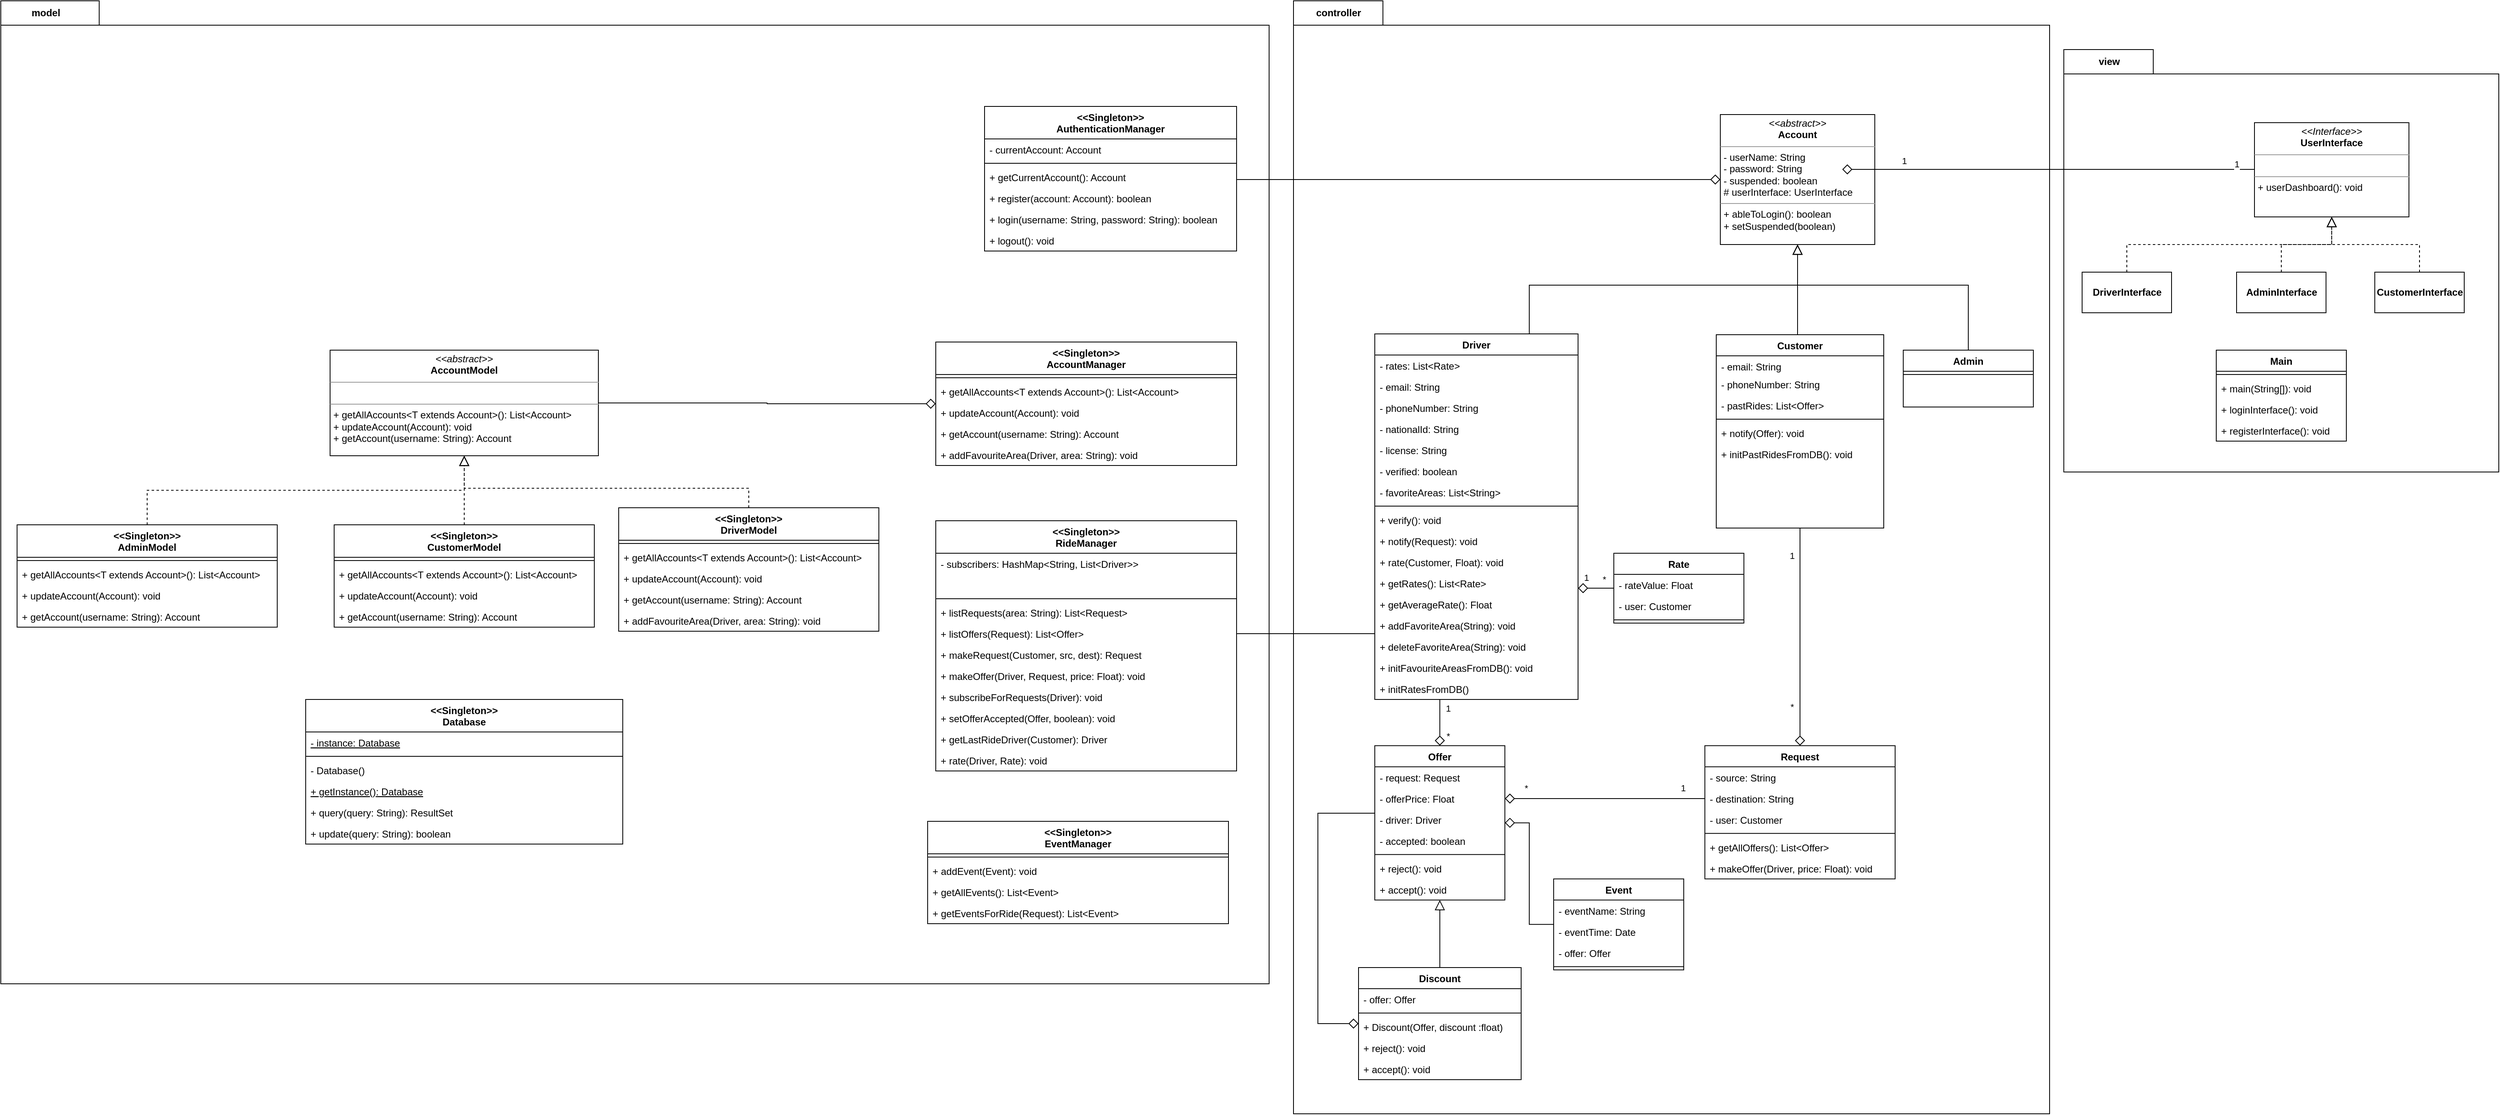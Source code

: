 <mxfile version="16.0.2" type="device"><diagram id="C5RBs43oDa-KdzZeNtuy" name="Page-1"><mxGraphModel dx="4239" dy="2742" grid="1" gridSize="10" guides="1" tooltips="1" connect="1" arrows="1" fold="1" page="1" pageScale="1" pageWidth="827" pageHeight="1169" math="0" shadow="0"><root><mxCell id="WIyWlLk6GJQsqaUBKTNV-0"/><mxCell id="WIyWlLk6GJQsqaUBKTNV-1" parent="WIyWlLk6GJQsqaUBKTNV-0"/><mxCell id="iBT3QhNaHT7GA6XLLsNR-63" value="controller" style="shape=folder;fontStyle=1;tabWidth=110;tabHeight=30;tabPosition=left;html=1;boundedLbl=1;labelInHeader=1;container=1;collapsible=0;recursiveResize=0;" vertex="1" parent="WIyWlLk6GJQsqaUBKTNV-1"><mxGeometry x="60" y="-90" width="930" height="1370" as="geometry"/></mxCell><mxCell id="iBT3QhNaHT7GA6XLLsNR-61" value="view" style="shape=folder;fontStyle=1;tabWidth=110;tabHeight=30;tabPosition=left;html=1;boundedLbl=1;labelInHeader=1;container=1;collapsible=0;recursiveResize=0;" vertex="1" parent="WIyWlLk6GJQsqaUBKTNV-1"><mxGeometry x="1007.5" y="-30" width="535" height="520" as="geometry"/></mxCell><mxCell id="iBT3QhNaHT7GA6XLLsNR-59" value="model" style="shape=folder;fontStyle=1;tabWidth=110;tabHeight=30;tabPosition=left;html=1;boundedLbl=1;labelInHeader=1;container=1;collapsible=0;recursiveResize=0;" vertex="1" parent="WIyWlLk6GJQsqaUBKTNV-1"><mxGeometry x="-1530" y="-90" width="1560" height="1210" as="geometry"/></mxCell><mxCell id="w5iB4dzZolfaCFKxt3o3-48" style="edgeStyle=elbowEdgeStyle;rounded=0;orthogonalLoop=1;jettySize=auto;html=1;endArrow=diamond;endFill=0;startSize=6;endSize=10;" parent="WIyWlLk6GJQsqaUBKTNV-1" source="zkfFHV4jXpPFQw0GAbJ--6" target="w5iB4dzZolfaCFKxt3o3-8" edge="1"><mxGeometry relative="1" as="geometry"><mxPoint x="240" y="802" as="sourcePoint"/></mxGeometry></mxCell><mxCell id="w5iB4dzZolfaCFKxt3o3-51" value="1" style="edgeLabel;html=1;align=center;verticalAlign=middle;resizable=0;points=[];" parent="w5iB4dzZolfaCFKxt3o3-48" vertex="1" connectable="0"><mxGeometry x="-0.673" y="1" relative="1" as="geometry"><mxPoint x="9" y="1" as="offset"/></mxGeometry></mxCell><mxCell id="w5iB4dzZolfaCFKxt3o3-52" value="*" style="edgeLabel;html=1;align=center;verticalAlign=middle;resizable=0;points=[];" parent="w5iB4dzZolfaCFKxt3o3-48" vertex="1" connectable="0"><mxGeometry x="0.577" y="2" relative="1" as="geometry"><mxPoint x="8" as="offset"/></mxGeometry></mxCell><mxCell id="zkfFHV4jXpPFQw0GAbJ--6" value="Driver" style="swimlane;fontStyle=1;align=center;verticalAlign=top;childLayout=stackLayout;horizontal=1;startSize=26;horizontalStack=0;resizeParent=1;resizeLast=0;collapsible=1;marginBottom=0;rounded=0;shadow=0;strokeWidth=1;" parent="WIyWlLk6GJQsqaUBKTNV-1" vertex="1"><mxGeometry x="160" y="320" width="250" height="450" as="geometry"><mxRectangle x="130" y="380" width="160" height="26" as="alternateBounds"/></mxGeometry></mxCell><mxCell id="zkfFHV4jXpPFQw0GAbJ--7" value="- rates: List&lt;Rate&gt;" style="text;align=left;verticalAlign=top;spacingLeft=4;spacingRight=4;overflow=hidden;rotatable=0;points=[[0,0.5],[1,0.5]];portConstraint=eastwest;" parent="zkfFHV4jXpPFQw0GAbJ--6" vertex="1"><mxGeometry y="26" width="250" height="26" as="geometry"/></mxCell><mxCell id="w5iB4dzZolfaCFKxt3o3-39" value="- email: String" style="text;align=left;verticalAlign=top;spacingLeft=4;spacingRight=4;overflow=hidden;rotatable=0;points=[[0,0.5],[1,0.5]];portConstraint=eastwest;" parent="zkfFHV4jXpPFQw0GAbJ--6" vertex="1"><mxGeometry y="52" width="250" height="26" as="geometry"/></mxCell><mxCell id="w5iB4dzZolfaCFKxt3o3-38" value="- phoneNumber: String" style="text;align=left;verticalAlign=top;spacingLeft=4;spacingRight=4;overflow=hidden;rotatable=0;points=[[0,0.5],[1,0.5]];portConstraint=eastwest;" parent="zkfFHV4jXpPFQw0GAbJ--6" vertex="1"><mxGeometry y="78" width="250" height="26" as="geometry"/></mxCell><mxCell id="w5iB4dzZolfaCFKxt3o3-41" value="- nationalId: String" style="text;align=left;verticalAlign=top;spacingLeft=4;spacingRight=4;overflow=hidden;rotatable=0;points=[[0,0.5],[1,0.5]];portConstraint=eastwest;" parent="zkfFHV4jXpPFQw0GAbJ--6" vertex="1"><mxGeometry y="104" width="250" height="26" as="geometry"/></mxCell><mxCell id="w5iB4dzZolfaCFKxt3o3-42" value="- license: String" style="text;align=left;verticalAlign=top;spacingLeft=4;spacingRight=4;overflow=hidden;rotatable=0;points=[[0,0.5],[1,0.5]];portConstraint=eastwest;" parent="zkfFHV4jXpPFQw0GAbJ--6" vertex="1"><mxGeometry y="130" width="250" height="26" as="geometry"/></mxCell><mxCell id="w5iB4dzZolfaCFKxt3o3-66" value="- verified: boolean" style="text;align=left;verticalAlign=top;spacingLeft=4;spacingRight=4;overflow=hidden;rotatable=0;points=[[0,0.5],[1,0.5]];portConstraint=eastwest;" parent="zkfFHV4jXpPFQw0GAbJ--6" vertex="1"><mxGeometry y="156" width="250" height="26" as="geometry"/></mxCell><mxCell id="7SoQya0u1LMSxueLL0BQ-15" value="- favoriteAreas: List&lt;String&gt;" style="text;align=left;verticalAlign=top;spacingLeft=4;spacingRight=4;overflow=hidden;rotatable=0;points=[[0,0.5],[1,0.5]];portConstraint=eastwest;" parent="zkfFHV4jXpPFQw0GAbJ--6" vertex="1"><mxGeometry y="182" width="250" height="26" as="geometry"/></mxCell><mxCell id="zkfFHV4jXpPFQw0GAbJ--9" value="" style="line;html=1;strokeWidth=1;align=left;verticalAlign=middle;spacingTop=-1;spacingLeft=3;spacingRight=3;rotatable=0;labelPosition=right;points=[];portConstraint=eastwest;" parent="zkfFHV4jXpPFQw0GAbJ--6" vertex="1"><mxGeometry y="208" width="250" height="8" as="geometry"/></mxCell><mxCell id="7SoQya0u1LMSxueLL0BQ-1" value="+ verify(): void" style="text;align=left;verticalAlign=top;spacingLeft=4;spacingRight=4;overflow=hidden;rotatable=0;points=[[0,0.5],[1,0.5]];portConstraint=eastwest;" parent="zkfFHV4jXpPFQw0GAbJ--6" vertex="1"><mxGeometry y="216" width="250" height="26" as="geometry"/></mxCell><mxCell id="7SoQya0u1LMSxueLL0BQ-7" value="+ notify(Request): void" style="text;align=left;verticalAlign=top;spacingLeft=4;spacingRight=4;overflow=hidden;rotatable=0;points=[[0,0.5],[1,0.5]];portConstraint=eastwest;" parent="zkfFHV4jXpPFQw0GAbJ--6" vertex="1"><mxGeometry y="242" width="250" height="26" as="geometry"/></mxCell><mxCell id="7SoQya0u1LMSxueLL0BQ-9" value="+ rate(Customer, Float): void" style="text;align=left;verticalAlign=top;spacingLeft=4;spacingRight=4;overflow=hidden;rotatable=0;points=[[0,0.5],[1,0.5]];portConstraint=eastwest;" parent="zkfFHV4jXpPFQw0GAbJ--6" vertex="1"><mxGeometry y="268" width="250" height="26" as="geometry"/></mxCell><mxCell id="7SoQya0u1LMSxueLL0BQ-17" value="+ getRates(): List&lt;Rate&gt;" style="text;align=left;verticalAlign=top;spacingLeft=4;spacingRight=4;overflow=hidden;rotatable=0;points=[[0,0.5],[1,0.5]];portConstraint=eastwest;" parent="zkfFHV4jXpPFQw0GAbJ--6" vertex="1"><mxGeometry y="294" width="250" height="26" as="geometry"/></mxCell><mxCell id="7SoQya0u1LMSxueLL0BQ-18" value="+ getAverageRate(): Float" style="text;align=left;verticalAlign=top;spacingLeft=4;spacingRight=4;overflow=hidden;rotatable=0;points=[[0,0.5],[1,0.5]];portConstraint=eastwest;" parent="zkfFHV4jXpPFQw0GAbJ--6" vertex="1"><mxGeometry y="320" width="250" height="26" as="geometry"/></mxCell><mxCell id="7SoQya0u1LMSxueLL0BQ-44" value="+ addFavoriteArea(String): void" style="text;align=left;verticalAlign=top;spacingLeft=4;spacingRight=4;overflow=hidden;rotatable=0;points=[[0,0.5],[1,0.5]];portConstraint=eastwest;" parent="zkfFHV4jXpPFQw0GAbJ--6" vertex="1"><mxGeometry y="346" width="250" height="26" as="geometry"/></mxCell><mxCell id="7SoQya0u1LMSxueLL0BQ-45" value="+ deleteFavoriteArea(String): void" style="text;align=left;verticalAlign=top;spacingLeft=4;spacingRight=4;overflow=hidden;rotatable=0;points=[[0,0.5],[1,0.5]];portConstraint=eastwest;" parent="zkfFHV4jXpPFQw0GAbJ--6" vertex="1"><mxGeometry y="372" width="250" height="26" as="geometry"/></mxCell><mxCell id="QoB4XpsAoACCfHItstRV-1" value="+ initFavouriteAreasFromDB(): void" style="text;align=left;verticalAlign=top;spacingLeft=4;spacingRight=4;overflow=hidden;rotatable=0;points=[[0,0.5],[1,0.5]];portConstraint=eastwest;" parent="zkfFHV4jXpPFQw0GAbJ--6" vertex="1"><mxGeometry y="398" width="250" height="26" as="geometry"/></mxCell><mxCell id="QoB4XpsAoACCfHItstRV-2" value="+ initRatesFromDB()" style="text;align=left;verticalAlign=top;spacingLeft=4;spacingRight=4;overflow=hidden;rotatable=0;points=[[0,0.5],[1,0.5]];portConstraint=eastwest;" parent="zkfFHV4jXpPFQw0GAbJ--6" vertex="1"><mxGeometry y="424" width="250" height="26" as="geometry"/></mxCell><mxCell id="zkfFHV4jXpPFQw0GAbJ--12" value="" style="endArrow=block;endSize=10;endFill=0;shadow=0;strokeWidth=1;rounded=0;edgeStyle=elbowEdgeStyle;elbow=vertical;" parent="WIyWlLk6GJQsqaUBKTNV-1" source="zkfFHV4jXpPFQw0GAbJ--6" target="w5iB4dzZolfaCFKxt3o3-24" edge="1"><mxGeometry width="160" relative="1" as="geometry"><mxPoint x="240" y="203" as="sourcePoint"/><mxPoint x="240" y="203" as="targetPoint"/><Array as="points"><mxPoint x="350" y="260"/></Array></mxGeometry></mxCell><mxCell id="zkfFHV4jXpPFQw0GAbJ--13" value="Admin" style="swimlane;fontStyle=1;align=center;verticalAlign=top;childLayout=stackLayout;horizontal=1;startSize=26;horizontalStack=0;resizeParent=1;resizeLast=0;collapsible=1;marginBottom=0;rounded=0;shadow=0;strokeWidth=1;" parent="WIyWlLk6GJQsqaUBKTNV-1" vertex="1"><mxGeometry x="810" y="340" width="160" height="70" as="geometry"><mxRectangle x="340" y="380" width="170" height="26" as="alternateBounds"/></mxGeometry></mxCell><mxCell id="zkfFHV4jXpPFQw0GAbJ--15" value="" style="line;html=1;strokeWidth=1;align=left;verticalAlign=middle;spacingTop=-1;spacingLeft=3;spacingRight=3;rotatable=0;labelPosition=right;points=[];portConstraint=eastwest;" parent="zkfFHV4jXpPFQw0GAbJ--13" vertex="1"><mxGeometry y="26" width="160" height="8" as="geometry"/></mxCell><mxCell id="zkfFHV4jXpPFQw0GAbJ--16" value="" style="endArrow=block;endSize=10;endFill=0;shadow=0;strokeWidth=1;rounded=0;edgeStyle=elbowEdgeStyle;elbow=vertical;" parent="WIyWlLk6GJQsqaUBKTNV-1" source="zkfFHV4jXpPFQw0GAbJ--13" target="w5iB4dzZolfaCFKxt3o3-24" edge="1"><mxGeometry width="160" relative="1" as="geometry"><mxPoint x="480" y="373" as="sourcePoint"/><mxPoint x="580" y="271" as="targetPoint"/><Array as="points"><mxPoint x="780" y="260"/><mxPoint x="760" y="260"/></Array></mxGeometry></mxCell><mxCell id="Ns_RnX9oCoEZtdEbdizP-0" style="edgeStyle=elbowEdgeStyle;rounded=0;orthogonalLoop=1;jettySize=auto;html=1;endArrow=block;endFill=0;elbow=vertical;endSize=10;startSize=6;" parent="WIyWlLk6GJQsqaUBKTNV-1" source="zkfFHV4jXpPFQw0GAbJ--17" target="w5iB4dzZolfaCFKxt3o3-24" edge="1"><mxGeometry relative="1" as="geometry"><mxPoint x="680" y="310" as="sourcePoint"/><Array as="points"><mxPoint x="680" y="260"/><mxPoint x="680" y="280"/><mxPoint x="680" y="260"/><mxPoint x="870" y="280"/></Array></mxGeometry></mxCell><mxCell id="w5iB4dzZolfaCFKxt3o3-47" style="edgeStyle=elbowEdgeStyle;rounded=0;orthogonalLoop=1;jettySize=auto;html=1;endArrow=diamond;endFill=0;startSize=6;endSize=10;" parent="WIyWlLk6GJQsqaUBKTNV-1" source="zkfFHV4jXpPFQw0GAbJ--17" target="w5iB4dzZolfaCFKxt3o3-0" edge="1"><mxGeometry relative="1" as="geometry"/></mxCell><mxCell id="w5iB4dzZolfaCFKxt3o3-49" value="1" style="edgeLabel;html=1;align=center;verticalAlign=middle;resizable=0;points=[];" parent="w5iB4dzZolfaCFKxt3o3-47" vertex="1" connectable="0"><mxGeometry x="-0.744" y="1" relative="1" as="geometry"><mxPoint x="-11" y="-1" as="offset"/></mxGeometry></mxCell><mxCell id="w5iB4dzZolfaCFKxt3o3-50" value="*" style="edgeLabel;html=1;align=center;verticalAlign=middle;resizable=0;points=[];" parent="w5iB4dzZolfaCFKxt3o3-47" vertex="1" connectable="0"><mxGeometry x="0.644" y="-2" relative="1" as="geometry"><mxPoint x="-8" as="offset"/></mxGeometry></mxCell><mxCell id="zkfFHV4jXpPFQw0GAbJ--17" value="Customer" style="swimlane;fontStyle=1;align=center;verticalAlign=top;childLayout=stackLayout;horizontal=1;startSize=26;horizontalStack=0;resizeParent=1;resizeLast=0;collapsible=1;marginBottom=0;rounded=0;shadow=0;strokeWidth=1;" parent="WIyWlLk6GJQsqaUBKTNV-1" vertex="1"><mxGeometry x="580" y="321" width="206" height="238" as="geometry"><mxRectangle x="550" y="140" width="160" height="26" as="alternateBounds"/></mxGeometry></mxCell><mxCell id="zkfFHV4jXpPFQw0GAbJ--18" value="- email: String" style="text;align=left;verticalAlign=top;spacingLeft=4;spacingRight=4;overflow=hidden;rotatable=0;points=[[0,0.5],[1,0.5]];portConstraint=eastwest;" parent="zkfFHV4jXpPFQw0GAbJ--17" vertex="1"><mxGeometry y="26" width="206" height="22" as="geometry"/></mxCell><mxCell id="zkfFHV4jXpPFQw0GAbJ--19" value="- phoneNumber: String" style="text;align=left;verticalAlign=top;spacingLeft=4;spacingRight=4;overflow=hidden;rotatable=0;points=[[0,0.5],[1,0.5]];portConstraint=eastwest;rounded=0;shadow=0;html=0;" parent="zkfFHV4jXpPFQw0GAbJ--17" vertex="1"><mxGeometry y="48" width="206" height="26" as="geometry"/></mxCell><mxCell id="7SoQya0u1LMSxueLL0BQ-8" value="- pastRides: List&lt;Offer&gt;" style="text;align=left;verticalAlign=top;spacingLeft=4;spacingRight=4;overflow=hidden;rotatable=0;points=[[0,0.5],[1,0.5]];portConstraint=eastwest;rounded=0;shadow=0;html=0;" parent="zkfFHV4jXpPFQw0GAbJ--17" vertex="1"><mxGeometry y="74" width="206" height="26" as="geometry"/></mxCell><mxCell id="zkfFHV4jXpPFQw0GAbJ--23" value="" style="line;html=1;strokeWidth=1;align=left;verticalAlign=middle;spacingTop=-1;spacingLeft=3;spacingRight=3;rotatable=0;labelPosition=right;points=[];portConstraint=eastwest;" parent="zkfFHV4jXpPFQw0GAbJ--17" vertex="1"><mxGeometry y="100" width="206" height="8" as="geometry"/></mxCell><mxCell id="7SoQya0u1LMSxueLL0BQ-4" value="+ notify(Offer): void" style="text;align=left;verticalAlign=top;spacingLeft=4;spacingRight=4;overflow=hidden;rotatable=0;points=[[0,0.5],[1,0.5]];portConstraint=eastwest;" parent="zkfFHV4jXpPFQw0GAbJ--17" vertex="1"><mxGeometry y="108" width="206" height="26" as="geometry"/></mxCell><mxCell id="QoB4XpsAoACCfHItstRV-0" value="+ initPastRidesFromDB(): void" style="text;align=left;verticalAlign=top;spacingLeft=4;spacingRight=4;overflow=hidden;rotatable=0;points=[[0,0.5],[1,0.5]];portConstraint=eastwest;" parent="zkfFHV4jXpPFQw0GAbJ--17" vertex="1"><mxGeometry y="134" width="206" height="26" as="geometry"/></mxCell><mxCell id="w5iB4dzZolfaCFKxt3o3-14" style="edgeStyle=elbowEdgeStyle;rounded=0;orthogonalLoop=1;jettySize=auto;html=1;endArrow=diamond;endFill=0;endSize=10;elbow=vertical;" parent="WIyWlLk6GJQsqaUBKTNV-1" source="w5iB4dzZolfaCFKxt3o3-0" target="w5iB4dzZolfaCFKxt3o3-12" edge="1"><mxGeometry relative="1" as="geometry"/></mxCell><mxCell id="w5iB4dzZolfaCFKxt3o3-15" value="1" style="edgeLabel;html=1;align=center;verticalAlign=middle;resizable=0;points=[];" parent="w5iB4dzZolfaCFKxt3o3-14" vertex="1" connectable="0"><mxGeometry x="-0.247" relative="1" as="geometry"><mxPoint x="65" y="-13" as="offset"/></mxGeometry></mxCell><mxCell id="w5iB4dzZolfaCFKxt3o3-16" value="*" style="edgeLabel;html=1;align=center;verticalAlign=middle;resizable=0;points=[];" parent="w5iB4dzZolfaCFKxt3o3-14" vertex="1" connectable="0"><mxGeometry x="0.33" y="1" relative="1" as="geometry"><mxPoint x="-57" y="-14" as="offset"/></mxGeometry></mxCell><mxCell id="w5iB4dzZolfaCFKxt3o3-0" value="Request" style="swimlane;fontStyle=1;align=center;verticalAlign=top;childLayout=stackLayout;horizontal=1;startSize=26;horizontalStack=0;resizeParent=1;resizeParentMax=0;resizeLast=0;collapsible=1;marginBottom=0;" parent="WIyWlLk6GJQsqaUBKTNV-1" vertex="1"><mxGeometry x="566" y="826.82" width="234" height="164" as="geometry"/></mxCell><mxCell id="w5iB4dzZolfaCFKxt3o3-1" value="- source: String" style="text;strokeColor=none;fillColor=none;align=left;verticalAlign=top;spacingLeft=4;spacingRight=4;overflow=hidden;rotatable=0;points=[[0,0.5],[1,0.5]];portConstraint=eastwest;" parent="w5iB4dzZolfaCFKxt3o3-0" vertex="1"><mxGeometry y="26" width="234" height="26" as="geometry"/></mxCell><mxCell id="w5iB4dzZolfaCFKxt3o3-6" value="- destination: String" style="text;strokeColor=none;fillColor=none;align=left;verticalAlign=top;spacingLeft=4;spacingRight=4;overflow=hidden;rotatable=0;points=[[0,0.5],[1,0.5]];portConstraint=eastwest;" parent="w5iB4dzZolfaCFKxt3o3-0" vertex="1"><mxGeometry y="52" width="234" height="26" as="geometry"/></mxCell><mxCell id="w5iB4dzZolfaCFKxt3o3-7" value="- user: Customer" style="text;strokeColor=none;fillColor=none;align=left;verticalAlign=top;spacingLeft=4;spacingRight=4;overflow=hidden;rotatable=0;points=[[0,0.5],[1,0.5]];portConstraint=eastwest;" parent="w5iB4dzZolfaCFKxt3o3-0" vertex="1"><mxGeometry y="78" width="234" height="26" as="geometry"/></mxCell><mxCell id="w5iB4dzZolfaCFKxt3o3-2" value="" style="line;strokeWidth=1;fillColor=none;align=left;verticalAlign=middle;spacingTop=-1;spacingLeft=3;spacingRight=3;rotatable=0;labelPosition=right;points=[];portConstraint=eastwest;" parent="w5iB4dzZolfaCFKxt3o3-0" vertex="1"><mxGeometry y="104" width="234" height="8" as="geometry"/></mxCell><mxCell id="w5iB4dzZolfaCFKxt3o3-3" value="+ getAllOffers(): List&lt;Offer&gt;" style="text;strokeColor=none;fillColor=none;align=left;verticalAlign=top;spacingLeft=4;spacingRight=4;overflow=hidden;rotatable=0;points=[[0,0.5],[1,0.5]];portConstraint=eastwest;" parent="w5iB4dzZolfaCFKxt3o3-0" vertex="1"><mxGeometry y="112" width="234" height="26" as="geometry"/></mxCell><mxCell id="7SoQya0u1LMSxueLL0BQ-16" value="+ makeOffer(Driver, price: Float): void" style="text;align=left;verticalAlign=top;spacingLeft=4;spacingRight=4;overflow=hidden;rotatable=0;points=[[0,0.5],[1,0.5]];portConstraint=eastwest;" parent="w5iB4dzZolfaCFKxt3o3-0" vertex="1"><mxGeometry y="138" width="234" height="26" as="geometry"/></mxCell><mxCell id="iBT3QhNaHT7GA6XLLsNR-39" style="edgeStyle=elbowEdgeStyle;rounded=0;orthogonalLoop=1;jettySize=auto;html=1;endArrow=diamond;endFill=0;endSize=10;" edge="1" parent="WIyWlLk6GJQsqaUBKTNV-1" source="w5iB4dzZolfaCFKxt3o3-8" target="iBT3QhNaHT7GA6XLLsNR-0"><mxGeometry relative="1" as="geometry"><Array as="points"><mxPoint x="90" y="910"/><mxPoint x="60" y="1010"/><mxPoint x="20" y="1050"/></Array></mxGeometry></mxCell><mxCell id="w5iB4dzZolfaCFKxt3o3-8" value="Offer" style="swimlane;fontStyle=1;align=center;verticalAlign=top;childLayout=stackLayout;horizontal=1;startSize=26;horizontalStack=0;resizeParent=1;resizeParentMax=0;resizeLast=0;collapsible=1;marginBottom=0;" parent="WIyWlLk6GJQsqaUBKTNV-1" vertex="1"><mxGeometry x="160" y="826.82" width="160" height="190" as="geometry"/></mxCell><mxCell id="w5iB4dzZolfaCFKxt3o3-9" value="- request: Request" style="text;strokeColor=none;fillColor=none;align=left;verticalAlign=top;spacingLeft=4;spacingRight=4;overflow=hidden;rotatable=0;points=[[0,0.5],[1,0.5]];portConstraint=eastwest;" parent="w5iB4dzZolfaCFKxt3o3-8" vertex="1"><mxGeometry y="26" width="160" height="26" as="geometry"/></mxCell><mxCell id="w5iB4dzZolfaCFKxt3o3-12" value="- offerPrice: Float" style="text;strokeColor=none;fillColor=none;align=left;verticalAlign=top;spacingLeft=4;spacingRight=4;overflow=hidden;rotatable=0;points=[[0,0.5],[1,0.5]];portConstraint=eastwest;" parent="w5iB4dzZolfaCFKxt3o3-8" vertex="1"><mxGeometry y="52" width="160" height="26" as="geometry"/></mxCell><mxCell id="w5iB4dzZolfaCFKxt3o3-13" value="- driver: Driver" style="text;strokeColor=none;fillColor=none;align=left;verticalAlign=top;spacingLeft=4;spacingRight=4;overflow=hidden;rotatable=0;points=[[0,0.5],[1,0.5]];portConstraint=eastwest;" parent="w5iB4dzZolfaCFKxt3o3-8" vertex="1"><mxGeometry y="78" width="160" height="26" as="geometry"/></mxCell><mxCell id="QoB4XpsAoACCfHItstRV-3" value="- accepted: boolean" style="text;strokeColor=none;fillColor=none;align=left;verticalAlign=top;spacingLeft=4;spacingRight=4;overflow=hidden;rotatable=0;points=[[0,0.5],[1,0.5]];portConstraint=eastwest;" parent="w5iB4dzZolfaCFKxt3o3-8" vertex="1"><mxGeometry y="104" width="160" height="26" as="geometry"/></mxCell><mxCell id="w5iB4dzZolfaCFKxt3o3-10" value="" style="line;strokeWidth=1;fillColor=none;align=left;verticalAlign=middle;spacingTop=-1;spacingLeft=3;spacingRight=3;rotatable=0;labelPosition=right;points=[];portConstraint=eastwest;" parent="w5iB4dzZolfaCFKxt3o3-8" vertex="1"><mxGeometry y="130" width="160" height="8" as="geometry"/></mxCell><mxCell id="w5iB4dzZolfaCFKxt3o3-11" value="+ reject(): void" style="text;strokeColor=none;fillColor=none;align=left;verticalAlign=top;spacingLeft=4;spacingRight=4;overflow=hidden;rotatable=0;points=[[0,0.5],[1,0.5]];portConstraint=eastwest;" parent="w5iB4dzZolfaCFKxt3o3-8" vertex="1"><mxGeometry y="138" width="160" height="26" as="geometry"/></mxCell><mxCell id="7SoQya0u1LMSxueLL0BQ-5" value="+ accept(): void" style="text;strokeColor=none;fillColor=none;align=left;verticalAlign=top;spacingLeft=4;spacingRight=4;overflow=hidden;rotatable=0;points=[[0,0.5],[1,0.5]];portConstraint=eastwest;" parent="w5iB4dzZolfaCFKxt3o3-8" vertex="1"><mxGeometry y="164" width="160" height="26" as="geometry"/></mxCell><mxCell id="w5iB4dzZolfaCFKxt3o3-24" value="&lt;p style=&quot;margin: 0px ; margin-top: 4px ; text-align: center&quot;&gt;&lt;i&gt;&amp;lt;&amp;lt;abstract&amp;gt;&amp;gt;&lt;/i&gt;&lt;br&gt;&lt;b&gt;Account&lt;/b&gt;&lt;/p&gt;&lt;hr size=&quot;1&quot;&gt;&lt;p style=&quot;margin: 0px ; margin-left: 4px&quot;&gt;- userName: String&lt;br&gt;- password: String&lt;/p&gt;&lt;p style=&quot;margin: 0px ; margin-left: 4px&quot;&gt;- suspended: boolean&lt;br&gt;&lt;/p&gt;&lt;p style=&quot;margin: 0px ; margin-left: 4px&quot;&gt;# userInterface: UserInterface&lt;/p&gt;&lt;hr size=&quot;1&quot;&gt;&lt;p style=&quot;margin: 0px ; margin-left: 4px&quot;&gt;+ ableToLogin(): boolean&lt;/p&gt;&lt;p style=&quot;margin: 0px ; margin-left: 4px&quot;&gt;+ setSuspended(boolean)&lt;br&gt;&lt;/p&gt;" style="verticalAlign=top;align=left;overflow=fill;fontSize=12;fontFamily=Helvetica;html=1;" parent="WIyWlLk6GJQsqaUBKTNV-1" vertex="1"><mxGeometry x="585" y="50" width="190" height="160" as="geometry"/></mxCell><mxCell id="w5iB4dzZolfaCFKxt3o3-35" style="edgeStyle=elbowEdgeStyle;rounded=0;orthogonalLoop=1;jettySize=auto;elbow=vertical;html=1;endArrow=diamond;endFill=0;startSize=6;endSize=10;" parent="WIyWlLk6GJQsqaUBKTNV-1" source="w5iB4dzZolfaCFKxt3o3-25" edge="1"><mxGeometry relative="1" as="geometry"/></mxCell><mxCell id="w5iB4dzZolfaCFKxt3o3-36" value="*" style="edgeLabel;html=1;align=center;verticalAlign=middle;resizable=0;points=[];" parent="w5iB4dzZolfaCFKxt3o3-35" vertex="1" connectable="0"><mxGeometry x="-0.763" y="2" relative="1" as="geometry"><mxPoint y="-13" as="offset"/></mxGeometry></mxCell><mxCell id="w5iB4dzZolfaCFKxt3o3-37" value="1" style="edgeLabel;html=1;align=center;verticalAlign=middle;resizable=0;points=[];" parent="w5iB4dzZolfaCFKxt3o3-35" vertex="1" connectable="0"><mxGeometry x="0.298" y="-1" relative="1" as="geometry"><mxPoint x="14" y="-16" as="offset"/></mxGeometry></mxCell><mxCell id="w5iB4dzZolfaCFKxt3o3-43" style="edgeStyle=elbowEdgeStyle;rounded=0;orthogonalLoop=1;jettySize=auto;elbow=vertical;html=1;endArrow=diamond;endFill=0;startSize=6;endSize=10;" parent="WIyWlLk6GJQsqaUBKTNV-1" source="w5iB4dzZolfaCFKxt3o3-25" target="zkfFHV4jXpPFQw0GAbJ--6" edge="1"><mxGeometry relative="1" as="geometry"/></mxCell><mxCell id="w5iB4dzZolfaCFKxt3o3-45" value="*" style="edgeLabel;html=1;align=center;verticalAlign=middle;resizable=0;points=[];" parent="w5iB4dzZolfaCFKxt3o3-43" vertex="1" connectable="0"><mxGeometry x="-0.755" y="-1" relative="1" as="geometry"><mxPoint x="-7" y="-10" as="offset"/></mxGeometry></mxCell><mxCell id="w5iB4dzZolfaCFKxt3o3-46" value="1" style="edgeLabel;html=1;align=center;verticalAlign=middle;resizable=0;points=[];" parent="w5iB4dzZolfaCFKxt3o3-43" vertex="1" connectable="0"><mxGeometry x="0.4" y="-2" relative="1" as="geometry"><mxPoint x="-3" y="-11" as="offset"/></mxGeometry></mxCell><mxCell id="w5iB4dzZolfaCFKxt3o3-25" value="Rate" style="swimlane;fontStyle=1;align=center;verticalAlign=top;childLayout=stackLayout;horizontal=1;startSize=26;horizontalStack=0;resizeParent=1;resizeParentMax=0;resizeLast=0;collapsible=1;marginBottom=0;" parent="WIyWlLk6GJQsqaUBKTNV-1" vertex="1"><mxGeometry x="454" y="590" width="160" height="86" as="geometry"/></mxCell><mxCell id="w5iB4dzZolfaCFKxt3o3-26" value="- rateValue: Float" style="text;strokeColor=none;fillColor=none;align=left;verticalAlign=top;spacingLeft=4;spacingRight=4;overflow=hidden;rotatable=0;points=[[0,0.5],[1,0.5]];portConstraint=eastwest;" parent="w5iB4dzZolfaCFKxt3o3-25" vertex="1"><mxGeometry y="26" width="160" height="26" as="geometry"/></mxCell><mxCell id="w5iB4dzZolfaCFKxt3o3-29" value="- user: Customer" style="text;strokeColor=none;fillColor=none;align=left;verticalAlign=top;spacingLeft=4;spacingRight=4;overflow=hidden;rotatable=0;points=[[0,0.5],[1,0.5]];portConstraint=eastwest;" parent="w5iB4dzZolfaCFKxt3o3-25" vertex="1"><mxGeometry y="52" width="160" height="26" as="geometry"/></mxCell><mxCell id="w5iB4dzZolfaCFKxt3o3-27" value="" style="line;strokeWidth=1;fillColor=none;align=left;verticalAlign=middle;spacingTop=-1;spacingLeft=3;spacingRight=3;rotatable=0;labelPosition=right;points=[];portConstraint=eastwest;" parent="w5iB4dzZolfaCFKxt3o3-25" vertex="1"><mxGeometry y="78" width="160" height="8" as="geometry"/></mxCell><mxCell id="w5iB4dzZolfaCFKxt3o3-53" value="&lt;&lt;Singleton&gt;&gt;&#10;Database" style="swimlane;fontStyle=1;align=center;verticalAlign=top;childLayout=stackLayout;horizontal=1;startSize=40;horizontalStack=0;resizeParent=1;resizeParentMax=0;resizeLast=0;collapsible=1;marginBottom=0;" parent="WIyWlLk6GJQsqaUBKTNV-1" vertex="1"><mxGeometry x="-1155" y="770" width="390" height="178" as="geometry"/></mxCell><mxCell id="w5iB4dzZolfaCFKxt3o3-54" value="- instance: Database" style="text;strokeColor=none;fillColor=none;align=left;verticalAlign=top;spacingLeft=4;spacingRight=4;overflow=hidden;rotatable=0;points=[[0,0.5],[1,0.5]];portConstraint=eastwest;fontStyle=4" parent="w5iB4dzZolfaCFKxt3o3-53" vertex="1"><mxGeometry y="40" width="390" height="26" as="geometry"/></mxCell><mxCell id="w5iB4dzZolfaCFKxt3o3-55" value="" style="line;strokeWidth=1;fillColor=none;align=left;verticalAlign=middle;spacingTop=-1;spacingLeft=3;spacingRight=3;rotatable=0;labelPosition=right;points=[];portConstraint=eastwest;" parent="w5iB4dzZolfaCFKxt3o3-53" vertex="1"><mxGeometry y="66" width="390" height="8" as="geometry"/></mxCell><mxCell id="w5iB4dzZolfaCFKxt3o3-56" value="- Database()" style="text;strokeColor=none;fillColor=none;align=left;verticalAlign=top;spacingLeft=4;spacingRight=4;overflow=hidden;rotatable=0;points=[[0,0.5],[1,0.5]];portConstraint=eastwest;" parent="w5iB4dzZolfaCFKxt3o3-53" vertex="1"><mxGeometry y="74" width="390" height="26" as="geometry"/></mxCell><mxCell id="w5iB4dzZolfaCFKxt3o3-57" value="+ getInstance(): Database" style="text;strokeColor=none;fillColor=none;align=left;verticalAlign=top;spacingLeft=4;spacingRight=4;overflow=hidden;rotatable=0;points=[[0,0.5],[1,0.5]];portConstraint=eastwest;fontStyle=4" parent="w5iB4dzZolfaCFKxt3o3-53" vertex="1"><mxGeometry y="100" width="390" height="26" as="geometry"/></mxCell><mxCell id="7SoQya0u1LMSxueLL0BQ-43" value="+ query(query: String): ResultSet" style="text;strokeColor=none;fillColor=none;align=left;verticalAlign=top;spacingLeft=4;spacingRight=4;overflow=hidden;rotatable=0;points=[[0,0.5],[1,0.5]];portConstraint=eastwest;fontStyle=0" parent="w5iB4dzZolfaCFKxt3o3-53" vertex="1"><mxGeometry y="126" width="390" height="26" as="geometry"/></mxCell><mxCell id="QoB4XpsAoACCfHItstRV-6" value="+ update(query: String): boolean" style="text;strokeColor=none;fillColor=none;align=left;verticalAlign=top;spacingLeft=4;spacingRight=4;overflow=hidden;rotatable=0;points=[[0,0.5],[1,0.5]];portConstraint=eastwest;fontStyle=0" parent="w5iB4dzZolfaCFKxt3o3-53" vertex="1"><mxGeometry y="152" width="390" height="26" as="geometry"/></mxCell><mxCell id="w5iB4dzZolfaCFKxt3o3-63" style="edgeStyle=elbowEdgeStyle;rounded=0;orthogonalLoop=1;jettySize=auto;elbow=vertical;html=1;endArrow=diamond;endFill=0;startSize=6;endSize=10;" parent="WIyWlLk6GJQsqaUBKTNV-1" source="w5iB4dzZolfaCFKxt3o3-59" target="w5iB4dzZolfaCFKxt3o3-24" edge="1"><mxGeometry relative="1" as="geometry"/></mxCell><mxCell id="w5iB4dzZolfaCFKxt3o3-59" value="&lt;&lt;Singleton&gt;&gt;&#10;AuthenticationManager" style="swimlane;fontStyle=1;align=center;verticalAlign=top;childLayout=stackLayout;horizontal=1;startSize=40;horizontalStack=0;resizeParent=1;resizeParentMax=0;resizeLast=0;collapsible=1;marginBottom=0;" parent="WIyWlLk6GJQsqaUBKTNV-1" vertex="1"><mxGeometry x="-320" y="40" width="310" height="178" as="geometry"/></mxCell><mxCell id="w5iB4dzZolfaCFKxt3o3-60" value="- currentAccount: Account" style="text;strokeColor=none;fillColor=none;align=left;verticalAlign=top;spacingLeft=4;spacingRight=4;overflow=hidden;rotatable=0;points=[[0,0.5],[1,0.5]];portConstraint=eastwest;" parent="w5iB4dzZolfaCFKxt3o3-59" vertex="1"><mxGeometry y="40" width="310" height="26" as="geometry"/></mxCell><mxCell id="w5iB4dzZolfaCFKxt3o3-61" value="" style="line;strokeWidth=1;fillColor=none;align=left;verticalAlign=middle;spacingTop=-1;spacingLeft=3;spacingRight=3;rotatable=0;labelPosition=right;points=[];portConstraint=eastwest;" parent="w5iB4dzZolfaCFKxt3o3-59" vertex="1"><mxGeometry y="66" width="310" height="8" as="geometry"/></mxCell><mxCell id="w5iB4dzZolfaCFKxt3o3-62" value="+ getCurrentAccount(): Account" style="text;strokeColor=none;fillColor=none;align=left;verticalAlign=top;spacingLeft=4;spacingRight=4;overflow=hidden;rotatable=0;points=[[0,0.5],[1,0.5]];portConstraint=eastwest;" parent="w5iB4dzZolfaCFKxt3o3-59" vertex="1"><mxGeometry y="74" width="310" height="26" as="geometry"/></mxCell><mxCell id="w5iB4dzZolfaCFKxt3o3-65" value="+ register(account: Account): boolean" style="text;strokeColor=none;fillColor=none;align=left;verticalAlign=top;spacingLeft=4;spacingRight=4;overflow=hidden;rotatable=0;points=[[0,0.5],[1,0.5]];portConstraint=eastwest;" parent="w5iB4dzZolfaCFKxt3o3-59" vertex="1"><mxGeometry y="100" width="310" height="26" as="geometry"/></mxCell><mxCell id="w5iB4dzZolfaCFKxt3o3-64" value="+ login(username: String, password: String): boolean" style="text;strokeColor=none;fillColor=none;align=left;verticalAlign=top;spacingLeft=4;spacingRight=4;overflow=hidden;rotatable=0;points=[[0,0.5],[1,0.5]];portConstraint=eastwest;" parent="w5iB4dzZolfaCFKxt3o3-59" vertex="1"><mxGeometry y="126" width="310" height="26" as="geometry"/></mxCell><mxCell id="QoB4XpsAoACCfHItstRV-9" value="+ logout(): void" style="text;strokeColor=none;fillColor=none;align=left;verticalAlign=top;spacingLeft=4;spacingRight=4;overflow=hidden;rotatable=0;points=[[0,0.5],[1,0.5]];portConstraint=eastwest;" parent="w5iB4dzZolfaCFKxt3o3-59" vertex="1"><mxGeometry y="152" width="310" height="26" as="geometry"/></mxCell><mxCell id="w5iB4dzZolfaCFKxt3o3-67" value="&lt;&lt;Singleton&gt;&gt;&#10;AccountManager" style="swimlane;fontStyle=1;align=center;verticalAlign=top;childLayout=stackLayout;horizontal=1;startSize=40;horizontalStack=0;resizeParent=1;resizeParentMax=0;resizeLast=0;collapsible=1;marginBottom=0;" parent="WIyWlLk6GJQsqaUBKTNV-1" vertex="1"><mxGeometry x="-380" y="330" width="370" height="152" as="geometry"/></mxCell><mxCell id="w5iB4dzZolfaCFKxt3o3-69" value="" style="line;strokeWidth=1;fillColor=none;align=left;verticalAlign=middle;spacingTop=-1;spacingLeft=3;spacingRight=3;rotatable=0;labelPosition=right;points=[];portConstraint=eastwest;" parent="w5iB4dzZolfaCFKxt3o3-67" vertex="1"><mxGeometry y="40" width="370" height="8" as="geometry"/></mxCell><mxCell id="w5iB4dzZolfaCFKxt3o3-70" value="+ getAllAccounts&lt;T extends Account&gt;(): List&lt;Account&gt;" style="text;strokeColor=none;fillColor=none;align=left;verticalAlign=top;spacingLeft=4;spacingRight=4;overflow=hidden;rotatable=0;points=[[0,0.5],[1,0.5]];portConstraint=eastwest;" parent="w5iB4dzZolfaCFKxt3o3-67" vertex="1"><mxGeometry y="48" width="370" height="26" as="geometry"/></mxCell><mxCell id="7SoQya0u1LMSxueLL0BQ-32" value="+ updateAccount(Account): void" style="text;strokeColor=none;fillColor=none;align=left;verticalAlign=top;spacingLeft=4;spacingRight=4;overflow=hidden;rotatable=0;points=[[0,0.5],[1,0.5]];portConstraint=eastwest;" parent="w5iB4dzZolfaCFKxt3o3-67" vertex="1"><mxGeometry y="74" width="370" height="26" as="geometry"/></mxCell><mxCell id="QoB4XpsAoACCfHItstRV-8" value="+ getAccount(username: String): Account" style="text;strokeColor=none;fillColor=none;align=left;verticalAlign=top;spacingLeft=4;spacingRight=4;overflow=hidden;rotatable=0;points=[[0,0.5],[1,0.5]];portConstraint=eastwest;" parent="w5iB4dzZolfaCFKxt3o3-67" vertex="1"><mxGeometry y="100" width="370" height="26" as="geometry"/></mxCell><mxCell id="QoB4XpsAoACCfHItstRV-7" value="+ addFavouriteArea(Driver, area: String): void" style="text;strokeColor=none;fillColor=none;align=left;verticalAlign=top;spacingLeft=4;spacingRight=4;overflow=hidden;rotatable=0;points=[[0,0.5],[1,0.5]];portConstraint=eastwest;" parent="w5iB4dzZolfaCFKxt3o3-67" vertex="1"><mxGeometry y="126" width="370" height="26" as="geometry"/></mxCell><mxCell id="7SoQya0u1LMSxueLL0BQ-19" value="&lt;&lt;Singleton&gt;&gt;&#10;RideManager" style="swimlane;fontStyle=1;align=center;verticalAlign=top;childLayout=stackLayout;horizontal=1;startSize=40;horizontalStack=0;resizeParent=1;resizeParentMax=0;resizeLast=0;collapsible=1;marginBottom=0;" parent="WIyWlLk6GJQsqaUBKTNV-1" vertex="1"><mxGeometry x="-380" y="550" width="370" height="308" as="geometry"/></mxCell><mxCell id="7SoQya0u1LMSxueLL0BQ-28" value="- subscribers: HashMap&lt;String, List&lt;Driver&gt;&gt;" style="text;align=left;verticalAlign=top;spacingLeft=4;spacingRight=4;overflow=hidden;rotatable=0;points=[[0,0.5],[1,0.5]];portConstraint=eastwest;" parent="7SoQya0u1LMSxueLL0BQ-19" vertex="1"><mxGeometry y="40" width="370" height="26" as="geometry"/></mxCell><mxCell id="7SoQya0u1LMSxueLL0BQ-29" style="text;align=left;verticalAlign=top;spacingLeft=4;spacingRight=4;overflow=hidden;rotatable=0;points=[[0,0.5],[1,0.5]];portConstraint=eastwest;" parent="7SoQya0u1LMSxueLL0BQ-19" vertex="1"><mxGeometry y="66" width="370" height="26" as="geometry"/></mxCell><mxCell id="7SoQya0u1LMSxueLL0BQ-20" value="" style="line;strokeWidth=1;fillColor=none;align=left;verticalAlign=middle;spacingTop=-1;spacingLeft=3;spacingRight=3;rotatable=0;labelPosition=right;points=[];portConstraint=eastwest;" parent="7SoQya0u1LMSxueLL0BQ-19" vertex="1"><mxGeometry y="92" width="370" height="8" as="geometry"/></mxCell><mxCell id="7SoQya0u1LMSxueLL0BQ-21" value="+ listRequests(area: String): List&lt;Request&gt;" style="text;strokeColor=none;fillColor=none;align=left;verticalAlign=top;spacingLeft=4;spacingRight=4;overflow=hidden;rotatable=0;points=[[0,0.5],[1,0.5]];portConstraint=eastwest;" parent="7SoQya0u1LMSxueLL0BQ-19" vertex="1"><mxGeometry y="100" width="370" height="26" as="geometry"/></mxCell><mxCell id="7SoQya0u1LMSxueLL0BQ-22" value="+ listOffers(Request): List&lt;Offer&gt;" style="text;strokeColor=none;fillColor=none;align=left;verticalAlign=top;spacingLeft=4;spacingRight=4;overflow=hidden;rotatable=0;points=[[0,0.5],[1,0.5]];portConstraint=eastwest;" parent="7SoQya0u1LMSxueLL0BQ-19" vertex="1"><mxGeometry y="126" width="370" height="26" as="geometry"/></mxCell><mxCell id="zkfFHV4jXpPFQw0GAbJ--25" value="+ makeRequest(Customer, src, dest): Request" style="text;align=left;verticalAlign=top;spacingLeft=4;spacingRight=4;overflow=hidden;rotatable=0;points=[[0,0.5],[1,0.5]];portConstraint=eastwest;" parent="7SoQya0u1LMSxueLL0BQ-19" vertex="1"><mxGeometry y="152" width="370" height="26" as="geometry"/></mxCell><mxCell id="7SoQya0u1LMSxueLL0BQ-27" value="+ makeOffer(Driver, Request, price: Float): void" style="text;align=left;verticalAlign=top;spacingLeft=4;spacingRight=4;overflow=hidden;rotatable=0;points=[[0,0.5],[1,0.5]];portConstraint=eastwest;" parent="7SoQya0u1LMSxueLL0BQ-19" vertex="1"><mxGeometry y="178" width="370" height="26" as="geometry"/></mxCell><mxCell id="7SoQya0u1LMSxueLL0BQ-30" value="+ subscribeForRequests(Driver): void" style="text;align=left;verticalAlign=top;spacingLeft=4;spacingRight=4;overflow=hidden;rotatable=0;points=[[0,0.5],[1,0.5]];portConstraint=eastwest;" parent="7SoQya0u1LMSxueLL0BQ-19" vertex="1"><mxGeometry y="204" width="370" height="26" as="geometry"/></mxCell><mxCell id="7SoQya0u1LMSxueLL0BQ-33" value="+ setOfferAccepted(Offer, boolean): void" style="text;align=left;verticalAlign=top;spacingLeft=4;spacingRight=4;overflow=hidden;rotatable=0;points=[[0,0.5],[1,0.5]];portConstraint=eastwest;" parent="7SoQya0u1LMSxueLL0BQ-19" vertex="1"><mxGeometry y="230" width="370" height="26" as="geometry"/></mxCell><mxCell id="QoB4XpsAoACCfHItstRV-4" value="+ getLastRideDriver(Customer): Driver" style="text;align=left;verticalAlign=top;spacingLeft=4;spacingRight=4;overflow=hidden;rotatable=0;points=[[0,0.5],[1,0.5]];portConstraint=eastwest;" parent="7SoQya0u1LMSxueLL0BQ-19" vertex="1"><mxGeometry y="256" width="370" height="26" as="geometry"/></mxCell><mxCell id="QoB4XpsAoACCfHItstRV-5" value="+ rate(Driver, Rate): void" style="text;align=left;verticalAlign=top;spacingLeft=4;spacingRight=4;overflow=hidden;rotatable=0;points=[[0,0.5],[1,0.5]];portConstraint=eastwest;" parent="7SoQya0u1LMSxueLL0BQ-19" vertex="1"><mxGeometry y="282" width="370" height="26" as="geometry"/></mxCell><mxCell id="7SoQya0u1LMSxueLL0BQ-31" style="edgeStyle=elbowEdgeStyle;rounded=0;orthogonalLoop=1;jettySize=auto;html=1;endArrow=none;endFill=0;elbow=vertical;" parent="WIyWlLk6GJQsqaUBKTNV-1" source="7SoQya0u1LMSxueLL0BQ-22" target="zkfFHV4jXpPFQw0GAbJ--6" edge="1"><mxGeometry relative="1" as="geometry"/></mxCell><mxCell id="QoB4XpsAoACCfHItstRV-36" style="edgeStyle=elbowEdgeStyle;rounded=0;orthogonalLoop=1;jettySize=auto;html=1;endArrow=diamond;endFill=0;endSize=10;elbow=vertical;" parent="WIyWlLk6GJQsqaUBKTNV-1" edge="1" source="QoB4XpsAoACCfHItstRV-15"><mxGeometry relative="1" as="geometry"><mxPoint x="1140.0" y="117.652" as="sourcePoint"/><mxPoint x="735" y="117.652" as="targetPoint"/></mxGeometry></mxCell><mxCell id="QoB4XpsAoACCfHItstRV-37" value="1" style="edgeLabel;html=1;align=center;verticalAlign=middle;resizable=0;points=[];" parent="QoB4XpsAoACCfHItstRV-36" vertex="1" connectable="0"><mxGeometry x="0.783" y="-2" relative="1" as="geometry"><mxPoint x="21" y="-9" as="offset"/></mxGeometry></mxCell><mxCell id="QoB4XpsAoACCfHItstRV-38" value="1" style="edgeLabel;html=1;align=center;verticalAlign=middle;resizable=0;points=[];" parent="QoB4XpsAoACCfHItstRV-36" vertex="1" connectable="0"><mxGeometry x="-0.694" y="1" relative="1" as="geometry"><mxPoint x="55" y="-8" as="offset"/></mxGeometry></mxCell><mxCell id="QoB4XpsAoACCfHItstRV-15" value="&lt;p style=&quot;margin: 0px ; margin-top: 4px ; text-align: center&quot;&gt;&lt;i&gt;&amp;lt;&amp;lt;Interface&amp;gt;&amp;gt;&lt;/i&gt;&lt;br&gt;&lt;b&gt;UserInterface&lt;/b&gt;&lt;/p&gt;&lt;hr size=&quot;1&quot;&gt;&lt;p style=&quot;margin: 0px ; margin-left: 4px&quot;&gt;&lt;br&gt;&lt;/p&gt;&lt;hr size=&quot;1&quot;&gt;&lt;p style=&quot;margin: 0px ; margin-left: 4px&quot;&gt;+ userDashboard(): void&lt;/p&gt;" style="verticalAlign=top;align=left;overflow=fill;fontSize=12;fontFamily=Helvetica;html=1;" parent="WIyWlLk6GJQsqaUBKTNV-1" vertex="1"><mxGeometry x="1242" y="60" width="190" height="116" as="geometry"/></mxCell><mxCell id="QoB4XpsAoACCfHItstRV-23" style="edgeStyle=elbowEdgeStyle;rounded=0;orthogonalLoop=1;jettySize=auto;html=1;elbow=vertical;endArrow=block;endFill=0;dashed=1;endSize=10;" parent="WIyWlLk6GJQsqaUBKTNV-1" source="QoB4XpsAoACCfHItstRV-20" target="QoB4XpsAoACCfHItstRV-15" edge="1"><mxGeometry relative="1" as="geometry"/></mxCell><mxCell id="QoB4XpsAoACCfHItstRV-20" value="&lt;b&gt;DriverInterface&lt;/b&gt;" style="html=1;" parent="WIyWlLk6GJQsqaUBKTNV-1" vertex="1"><mxGeometry x="1030" y="244" width="110" height="50" as="geometry"/></mxCell><mxCell id="QoB4XpsAoACCfHItstRV-24" style="edgeStyle=elbowEdgeStyle;rounded=0;orthogonalLoop=1;jettySize=auto;elbow=vertical;html=1;dashed=1;endArrow=block;endFill=0;endSize=10;" parent="WIyWlLk6GJQsqaUBKTNV-1" source="QoB4XpsAoACCfHItstRV-21" target="QoB4XpsAoACCfHItstRV-15" edge="1"><mxGeometry relative="1" as="geometry"/></mxCell><mxCell id="QoB4XpsAoACCfHItstRV-21" value="&lt;b&gt;AdminInterface&lt;/b&gt;" style="html=1;" parent="WIyWlLk6GJQsqaUBKTNV-1" vertex="1"><mxGeometry x="1220" y="244" width="110" height="50" as="geometry"/></mxCell><mxCell id="QoB4XpsAoACCfHItstRV-25" style="edgeStyle=elbowEdgeStyle;rounded=0;orthogonalLoop=1;jettySize=auto;elbow=vertical;html=1;dashed=1;endArrow=block;endFill=0;endSize=10;" parent="WIyWlLk6GJQsqaUBKTNV-1" source="QoB4XpsAoACCfHItstRV-22" target="QoB4XpsAoACCfHItstRV-15" edge="1"><mxGeometry relative="1" as="geometry"/></mxCell><mxCell id="QoB4XpsAoACCfHItstRV-22" value="&lt;b&gt;CustomerInterface&lt;/b&gt;" style="html=1;" parent="WIyWlLk6GJQsqaUBKTNV-1" vertex="1"><mxGeometry x="1390" y="244" width="110" height="50" as="geometry"/></mxCell><mxCell id="QoB4XpsAoACCfHItstRV-26" value="Main" style="swimlane;fontStyle=1;align=center;verticalAlign=top;childLayout=stackLayout;horizontal=1;startSize=26;horizontalStack=0;resizeParent=1;resizeParentMax=0;resizeLast=0;collapsible=1;marginBottom=0;" parent="WIyWlLk6GJQsqaUBKTNV-1" vertex="1"><mxGeometry x="1195" y="340" width="160" height="112" as="geometry"/></mxCell><mxCell id="QoB4XpsAoACCfHItstRV-28" value="" style="line;strokeWidth=1;fillColor=none;align=left;verticalAlign=middle;spacingTop=-1;spacingLeft=3;spacingRight=3;rotatable=0;labelPosition=right;points=[];portConstraint=eastwest;" parent="QoB4XpsAoACCfHItstRV-26" vertex="1"><mxGeometry y="26" width="160" height="8" as="geometry"/></mxCell><mxCell id="QoB4XpsAoACCfHItstRV-29" value="+ main(String[]): void" style="text;strokeColor=none;fillColor=none;align=left;verticalAlign=top;spacingLeft=4;spacingRight=4;overflow=hidden;rotatable=0;points=[[0,0.5],[1,0.5]];portConstraint=eastwest;" parent="QoB4XpsAoACCfHItstRV-26" vertex="1"><mxGeometry y="34" width="160" height="26" as="geometry"/></mxCell><mxCell id="QoB4XpsAoACCfHItstRV-31" value="+ loginInterface(): void" style="text;strokeColor=none;fillColor=none;align=left;verticalAlign=top;spacingLeft=4;spacingRight=4;overflow=hidden;rotatable=0;points=[[0,0.5],[1,0.5]];portConstraint=eastwest;" parent="QoB4XpsAoACCfHItstRV-26" vertex="1"><mxGeometry y="60" width="160" height="26" as="geometry"/></mxCell><mxCell id="QoB4XpsAoACCfHItstRV-34" value="+ registerInterface(): void" style="text;strokeColor=none;fillColor=none;align=left;verticalAlign=top;spacingLeft=4;spacingRight=4;overflow=hidden;rotatable=0;points=[[0,0.5],[1,0.5]];portConstraint=eastwest;" parent="QoB4XpsAoACCfHItstRV-26" vertex="1"><mxGeometry y="86" width="160" height="26" as="geometry"/></mxCell><mxCell id="iBT3QhNaHT7GA6XLLsNR-8" style="edgeStyle=orthogonalEdgeStyle;rounded=0;orthogonalLoop=1;jettySize=auto;html=1;endArrow=block;endFill=0;endSize=10;" edge="1" parent="WIyWlLk6GJQsqaUBKTNV-1" source="iBT3QhNaHT7GA6XLLsNR-0" target="w5iB4dzZolfaCFKxt3o3-8"><mxGeometry relative="1" as="geometry"/></mxCell><mxCell id="iBT3QhNaHT7GA6XLLsNR-0" value="Discount" style="swimlane;fontStyle=1;align=center;verticalAlign=top;childLayout=stackLayout;horizontal=1;startSize=26;horizontalStack=0;resizeParent=1;resizeParentMax=0;resizeLast=0;collapsible=1;marginBottom=0;" vertex="1" parent="WIyWlLk6GJQsqaUBKTNV-1"><mxGeometry x="140" y="1100" width="200" height="138" as="geometry"/></mxCell><mxCell id="iBT3QhNaHT7GA6XLLsNR-4" value="- offer: Offer" style="text;strokeColor=none;fillColor=none;align=left;verticalAlign=top;spacingLeft=4;spacingRight=4;overflow=hidden;rotatable=0;points=[[0,0.5],[1,0.5]];portConstraint=eastwest;" vertex="1" parent="iBT3QhNaHT7GA6XLLsNR-0"><mxGeometry y="26" width="200" height="26" as="geometry"/></mxCell><mxCell id="iBT3QhNaHT7GA6XLLsNR-5" value="" style="line;strokeWidth=1;fillColor=none;align=left;verticalAlign=middle;spacingTop=-1;spacingLeft=3;spacingRight=3;rotatable=0;labelPosition=right;points=[];portConstraint=eastwest;" vertex="1" parent="iBT3QhNaHT7GA6XLLsNR-0"><mxGeometry y="52" width="200" height="8" as="geometry"/></mxCell><mxCell id="iBT3QhNaHT7GA6XLLsNR-10" value="+ Discount(Offer, discount :float)" style="text;strokeColor=none;fillColor=none;align=left;verticalAlign=top;spacingLeft=4;spacingRight=4;overflow=hidden;rotatable=0;points=[[0,0.5],[1,0.5]];portConstraint=eastwest;" vertex="1" parent="iBT3QhNaHT7GA6XLLsNR-0"><mxGeometry y="60" width="200" height="26" as="geometry"/></mxCell><mxCell id="iBT3QhNaHT7GA6XLLsNR-6" value="+ reject(): void" style="text;strokeColor=none;fillColor=none;align=left;verticalAlign=top;spacingLeft=4;spacingRight=4;overflow=hidden;rotatable=0;points=[[0,0.5],[1,0.5]];portConstraint=eastwest;" vertex="1" parent="iBT3QhNaHT7GA6XLLsNR-0"><mxGeometry y="86" width="200" height="26" as="geometry"/></mxCell><mxCell id="iBT3QhNaHT7GA6XLLsNR-7" value="+ accept(): void" style="text;strokeColor=none;fillColor=none;align=left;verticalAlign=top;spacingLeft=4;spacingRight=4;overflow=hidden;rotatable=0;points=[[0,0.5],[1,0.5]];portConstraint=eastwest;" vertex="1" parent="iBT3QhNaHT7GA6XLLsNR-0"><mxGeometry y="112" width="200" height="26" as="geometry"/></mxCell><mxCell id="iBT3QhNaHT7GA6XLLsNR-40" style="edgeStyle=elbowEdgeStyle;rounded=0;orthogonalLoop=1;jettySize=auto;html=1;endArrow=diamond;endFill=0;endSize=10;" edge="1" parent="WIyWlLk6GJQsqaUBKTNV-1" source="iBT3QhNaHT7GA6XLLsNR-18" target="w5iB4dzZolfaCFKxt3o3-67"><mxGeometry relative="1" as="geometry"/></mxCell><mxCell id="iBT3QhNaHT7GA6XLLsNR-18" value="&lt;p style=&quot;margin: 0px ; margin-top: 4px ; text-align: center&quot;&gt;&lt;i&gt;&amp;lt;&amp;lt;abstract&amp;gt;&amp;gt;&lt;/i&gt;&lt;br&gt;&lt;b&gt;AccountModel&lt;/b&gt;&lt;/p&gt;&lt;hr size=&quot;1&quot;&gt;&lt;p style=&quot;margin: 0px ; margin-left: 4px&quot;&gt;&lt;br&gt;&lt;/p&gt;&lt;hr size=&quot;1&quot;&gt;&lt;p style=&quot;margin: 0px ; margin-left: 4px&quot;&gt;+ getAllAccounts&amp;lt;T extends Account&amp;gt;(): List&amp;lt;Account&amp;gt;&lt;br&gt;&lt;/p&gt;&lt;p style=&quot;margin: 0px ; margin-left: 4px&quot;&gt;+ updateAccount(Account): void&lt;br&gt;&lt;/p&gt;&lt;p style=&quot;margin: 0px ; margin-left: 4px&quot;&gt;+ getAccount(username: String): Account&lt;br&gt;&lt;/p&gt;" style="verticalAlign=top;align=left;overflow=fill;fontSize=12;fontFamily=Helvetica;html=1;" vertex="1" parent="WIyWlLk6GJQsqaUBKTNV-1"><mxGeometry x="-1125" y="340" width="330" height="130" as="geometry"/></mxCell><mxCell id="iBT3QhNaHT7GA6XLLsNR-38" style="edgeStyle=elbowEdgeStyle;rounded=0;orthogonalLoop=1;jettySize=auto;elbow=vertical;html=1;endArrow=block;endFill=0;endSize=10;dashed=1;" edge="1" parent="WIyWlLk6GJQsqaUBKTNV-1" source="iBT3QhNaHT7GA6XLLsNR-19" target="iBT3QhNaHT7GA6XLLsNR-18"><mxGeometry relative="1" as="geometry"><Array as="points"><mxPoint x="-960" y="510"/></Array></mxGeometry></mxCell><mxCell id="iBT3QhNaHT7GA6XLLsNR-19" value="&lt;&lt;Singleton&gt;&gt;&#10;DriverModel" style="swimlane;fontStyle=1;align=center;verticalAlign=top;childLayout=stackLayout;horizontal=1;startSize=40;horizontalStack=0;resizeParent=1;resizeParentMax=0;resizeLast=0;collapsible=1;marginBottom=0;" vertex="1" parent="WIyWlLk6GJQsqaUBKTNV-1"><mxGeometry x="-770" y="534" width="320" height="152" as="geometry"/></mxCell><mxCell id="iBT3QhNaHT7GA6XLLsNR-20" value="" style="line;strokeWidth=1;fillColor=none;align=left;verticalAlign=middle;spacingTop=-1;spacingLeft=3;spacingRight=3;rotatable=0;labelPosition=right;points=[];portConstraint=eastwest;" vertex="1" parent="iBT3QhNaHT7GA6XLLsNR-19"><mxGeometry y="40" width="320" height="8" as="geometry"/></mxCell><mxCell id="iBT3QhNaHT7GA6XLLsNR-21" value="+ getAllAccounts&lt;T extends Account&gt;(): List&lt;Account&gt;" style="text;strokeColor=none;fillColor=none;align=left;verticalAlign=top;spacingLeft=4;spacingRight=4;overflow=hidden;rotatable=0;points=[[0,0.5],[1,0.5]];portConstraint=eastwest;" vertex="1" parent="iBT3QhNaHT7GA6XLLsNR-19"><mxGeometry y="48" width="320" height="26" as="geometry"/></mxCell><mxCell id="iBT3QhNaHT7GA6XLLsNR-22" value="+ updateAccount(Account): void" style="text;strokeColor=none;fillColor=none;align=left;verticalAlign=top;spacingLeft=4;spacingRight=4;overflow=hidden;rotatable=0;points=[[0,0.5],[1,0.5]];portConstraint=eastwest;" vertex="1" parent="iBT3QhNaHT7GA6XLLsNR-19"><mxGeometry y="74" width="320" height="26" as="geometry"/></mxCell><mxCell id="iBT3QhNaHT7GA6XLLsNR-23" value="+ getAccount(username: String): Account" style="text;strokeColor=none;fillColor=none;align=left;verticalAlign=top;spacingLeft=4;spacingRight=4;overflow=hidden;rotatable=0;points=[[0,0.5],[1,0.5]];portConstraint=eastwest;" vertex="1" parent="iBT3QhNaHT7GA6XLLsNR-19"><mxGeometry y="100" width="320" height="26" as="geometry"/></mxCell><mxCell id="iBT3QhNaHT7GA6XLLsNR-24" value="+ addFavouriteArea(Driver, area: String): void" style="text;strokeColor=none;fillColor=none;align=left;verticalAlign=top;spacingLeft=4;spacingRight=4;overflow=hidden;rotatable=0;points=[[0,0.5],[1,0.5]];portConstraint=eastwest;" vertex="1" parent="iBT3QhNaHT7GA6XLLsNR-19"><mxGeometry y="126" width="320" height="26" as="geometry"/></mxCell><mxCell id="iBT3QhNaHT7GA6XLLsNR-37" style="edgeStyle=elbowEdgeStyle;rounded=0;orthogonalLoop=1;jettySize=auto;elbow=vertical;html=1;endArrow=block;endFill=0;endSize=10;dashed=1;" edge="1" parent="WIyWlLk6GJQsqaUBKTNV-1" source="iBT3QhNaHT7GA6XLLsNR-25" target="iBT3QhNaHT7GA6XLLsNR-18"><mxGeometry relative="1" as="geometry"/></mxCell><mxCell id="iBT3QhNaHT7GA6XLLsNR-25" value="&lt;&lt;Singleton&gt;&gt;&#10;CustomerModel" style="swimlane;fontStyle=1;align=center;verticalAlign=top;childLayout=stackLayout;horizontal=1;startSize=40;horizontalStack=0;resizeParent=1;resizeParentMax=0;resizeLast=0;collapsible=1;marginBottom=0;" vertex="1" parent="WIyWlLk6GJQsqaUBKTNV-1"><mxGeometry x="-1120" y="555" width="320" height="126" as="geometry"/></mxCell><mxCell id="iBT3QhNaHT7GA6XLLsNR-26" value="" style="line;strokeWidth=1;fillColor=none;align=left;verticalAlign=middle;spacingTop=-1;spacingLeft=3;spacingRight=3;rotatable=0;labelPosition=right;points=[];portConstraint=eastwest;" vertex="1" parent="iBT3QhNaHT7GA6XLLsNR-25"><mxGeometry y="40" width="320" height="8" as="geometry"/></mxCell><mxCell id="iBT3QhNaHT7GA6XLLsNR-27" value="+ getAllAccounts&lt;T extends Account&gt;(): List&lt;Account&gt;" style="text;strokeColor=none;fillColor=none;align=left;verticalAlign=top;spacingLeft=4;spacingRight=4;overflow=hidden;rotatable=0;points=[[0,0.5],[1,0.5]];portConstraint=eastwest;" vertex="1" parent="iBT3QhNaHT7GA6XLLsNR-25"><mxGeometry y="48" width="320" height="26" as="geometry"/></mxCell><mxCell id="iBT3QhNaHT7GA6XLLsNR-28" value="+ updateAccount(Account): void" style="text;strokeColor=none;fillColor=none;align=left;verticalAlign=top;spacingLeft=4;spacingRight=4;overflow=hidden;rotatable=0;points=[[0,0.5],[1,0.5]];portConstraint=eastwest;" vertex="1" parent="iBT3QhNaHT7GA6XLLsNR-25"><mxGeometry y="74" width="320" height="26" as="geometry"/></mxCell><mxCell id="iBT3QhNaHT7GA6XLLsNR-29" value="+ getAccount(username: String): Account" style="text;strokeColor=none;fillColor=none;align=left;verticalAlign=top;spacingLeft=4;spacingRight=4;overflow=hidden;rotatable=0;points=[[0,0.5],[1,0.5]];portConstraint=eastwest;" vertex="1" parent="iBT3QhNaHT7GA6XLLsNR-25"><mxGeometry y="100" width="320" height="26" as="geometry"/></mxCell><mxCell id="iBT3QhNaHT7GA6XLLsNR-36" style="edgeStyle=elbowEdgeStyle;rounded=0;orthogonalLoop=1;jettySize=auto;html=1;endArrow=block;endFill=0;endSize=10;elbow=vertical;dashed=1;" edge="1" parent="WIyWlLk6GJQsqaUBKTNV-1" source="iBT3QhNaHT7GA6XLLsNR-31" target="iBT3QhNaHT7GA6XLLsNR-18"><mxGeometry relative="1" as="geometry"/></mxCell><mxCell id="iBT3QhNaHT7GA6XLLsNR-31" value="&lt;&lt;Singleton&gt;&gt;&#10;AdminModel" style="swimlane;fontStyle=1;align=center;verticalAlign=top;childLayout=stackLayout;horizontal=1;startSize=40;horizontalStack=0;resizeParent=1;resizeParentMax=0;resizeLast=0;collapsible=1;marginBottom=0;" vertex="1" parent="WIyWlLk6GJQsqaUBKTNV-1"><mxGeometry x="-1510" y="555" width="320" height="126" as="geometry"/></mxCell><mxCell id="iBT3QhNaHT7GA6XLLsNR-32" value="" style="line;strokeWidth=1;fillColor=none;align=left;verticalAlign=middle;spacingTop=-1;spacingLeft=3;spacingRight=3;rotatable=0;labelPosition=right;points=[];portConstraint=eastwest;" vertex="1" parent="iBT3QhNaHT7GA6XLLsNR-31"><mxGeometry y="40" width="320" height="8" as="geometry"/></mxCell><mxCell id="iBT3QhNaHT7GA6XLLsNR-33" value="+ getAllAccounts&lt;T extends Account&gt;(): List&lt;Account&gt;" style="text;strokeColor=none;fillColor=none;align=left;verticalAlign=top;spacingLeft=4;spacingRight=4;overflow=hidden;rotatable=0;points=[[0,0.5],[1,0.5]];portConstraint=eastwest;" vertex="1" parent="iBT3QhNaHT7GA6XLLsNR-31"><mxGeometry y="48" width="320" height="26" as="geometry"/></mxCell><mxCell id="iBT3QhNaHT7GA6XLLsNR-34" value="+ updateAccount(Account): void" style="text;strokeColor=none;fillColor=none;align=left;verticalAlign=top;spacingLeft=4;spacingRight=4;overflow=hidden;rotatable=0;points=[[0,0.5],[1,0.5]];portConstraint=eastwest;" vertex="1" parent="iBT3QhNaHT7GA6XLLsNR-31"><mxGeometry y="74" width="320" height="26" as="geometry"/></mxCell><mxCell id="iBT3QhNaHT7GA6XLLsNR-35" value="+ getAccount(username: String): Account" style="text;strokeColor=none;fillColor=none;align=left;verticalAlign=top;spacingLeft=4;spacingRight=4;overflow=hidden;rotatable=0;points=[[0,0.5],[1,0.5]];portConstraint=eastwest;" vertex="1" parent="iBT3QhNaHT7GA6XLLsNR-31"><mxGeometry y="100" width="320" height="26" as="geometry"/></mxCell><mxCell id="iBT3QhNaHT7GA6XLLsNR-41" value="&lt;&lt;Singleton&gt;&gt;&#10;EventManager" style="swimlane;fontStyle=1;align=center;verticalAlign=top;childLayout=stackLayout;horizontal=1;startSize=40;horizontalStack=0;resizeParent=1;resizeParentMax=0;resizeLast=0;collapsible=1;marginBottom=0;" vertex="1" parent="WIyWlLk6GJQsqaUBKTNV-1"><mxGeometry x="-390" y="920" width="370" height="126" as="geometry"/></mxCell><mxCell id="iBT3QhNaHT7GA6XLLsNR-42" value="" style="line;strokeWidth=1;fillColor=none;align=left;verticalAlign=middle;spacingTop=-1;spacingLeft=3;spacingRight=3;rotatable=0;labelPosition=right;points=[];portConstraint=eastwest;" vertex="1" parent="iBT3QhNaHT7GA6XLLsNR-41"><mxGeometry y="40" width="370" height="8" as="geometry"/></mxCell><mxCell id="iBT3QhNaHT7GA6XLLsNR-43" value="+ addEvent(Event): void" style="text;strokeColor=none;fillColor=none;align=left;verticalAlign=top;spacingLeft=4;spacingRight=4;overflow=hidden;rotatable=0;points=[[0,0.5],[1,0.5]];portConstraint=eastwest;" vertex="1" parent="iBT3QhNaHT7GA6XLLsNR-41"><mxGeometry y="48" width="370" height="26" as="geometry"/></mxCell><mxCell id="iBT3QhNaHT7GA6XLLsNR-46" value="+ getAllEvents(): List&lt;Event&gt;" style="text;strokeColor=none;fillColor=none;align=left;verticalAlign=top;spacingLeft=4;spacingRight=4;overflow=hidden;rotatable=0;points=[[0,0.5],[1,0.5]];portConstraint=eastwest;" vertex="1" parent="iBT3QhNaHT7GA6XLLsNR-41"><mxGeometry y="74" width="370" height="26" as="geometry"/></mxCell><mxCell id="iBT3QhNaHT7GA6XLLsNR-47" value="+ getEventsForRide(Request): List&lt;Event&gt;" style="text;strokeColor=none;fillColor=none;align=left;verticalAlign=top;spacingLeft=4;spacingRight=4;overflow=hidden;rotatable=0;points=[[0,0.5],[1,0.5]];portConstraint=eastwest;" vertex="1" parent="iBT3QhNaHT7GA6XLLsNR-41"><mxGeometry y="100" width="370" height="26" as="geometry"/></mxCell><mxCell id="iBT3QhNaHT7GA6XLLsNR-56" style="edgeStyle=elbowEdgeStyle;rounded=0;orthogonalLoop=1;jettySize=auto;html=1;endArrow=diamond;endFill=0;endSize=10;" edge="1" parent="WIyWlLk6GJQsqaUBKTNV-1" source="iBT3QhNaHT7GA6XLLsNR-48" target="w5iB4dzZolfaCFKxt3o3-8"><mxGeometry relative="1" as="geometry"/></mxCell><mxCell id="iBT3QhNaHT7GA6XLLsNR-48" value="Event" style="swimlane;fontStyle=1;align=center;verticalAlign=top;childLayout=stackLayout;horizontal=1;startSize=26;horizontalStack=0;resizeParent=1;resizeParentMax=0;resizeLast=0;collapsible=1;marginBottom=0;" vertex="1" parent="WIyWlLk6GJQsqaUBKTNV-1"><mxGeometry x="380" y="990.82" width="160" height="112" as="geometry"/></mxCell><mxCell id="iBT3QhNaHT7GA6XLLsNR-49" value="- eventName: String" style="text;strokeColor=none;fillColor=none;align=left;verticalAlign=top;spacingLeft=4;spacingRight=4;overflow=hidden;rotatable=0;points=[[0,0.5],[1,0.5]];portConstraint=eastwest;" vertex="1" parent="iBT3QhNaHT7GA6XLLsNR-48"><mxGeometry y="26" width="160" height="26" as="geometry"/></mxCell><mxCell id="iBT3QhNaHT7GA6XLLsNR-50" value="- eventTime: Date" style="text;strokeColor=none;fillColor=none;align=left;verticalAlign=top;spacingLeft=4;spacingRight=4;overflow=hidden;rotatable=0;points=[[0,0.5],[1,0.5]];portConstraint=eastwest;" vertex="1" parent="iBT3QhNaHT7GA6XLLsNR-48"><mxGeometry y="52" width="160" height="26" as="geometry"/></mxCell><mxCell id="iBT3QhNaHT7GA6XLLsNR-51" value="- offer: Offer" style="text;strokeColor=none;fillColor=none;align=left;verticalAlign=top;spacingLeft=4;spacingRight=4;overflow=hidden;rotatable=0;points=[[0,0.5],[1,0.5]];portConstraint=eastwest;" vertex="1" parent="iBT3QhNaHT7GA6XLLsNR-48"><mxGeometry y="78" width="160" height="26" as="geometry"/></mxCell><mxCell id="iBT3QhNaHT7GA6XLLsNR-53" value="" style="line;strokeWidth=1;fillColor=none;align=left;verticalAlign=middle;spacingTop=-1;spacingLeft=3;spacingRight=3;rotatable=0;labelPosition=right;points=[];portConstraint=eastwest;" vertex="1" parent="iBT3QhNaHT7GA6XLLsNR-48"><mxGeometry y="104" width="160" height="8" as="geometry"/></mxCell></root></mxGraphModel></diagram></mxfile>